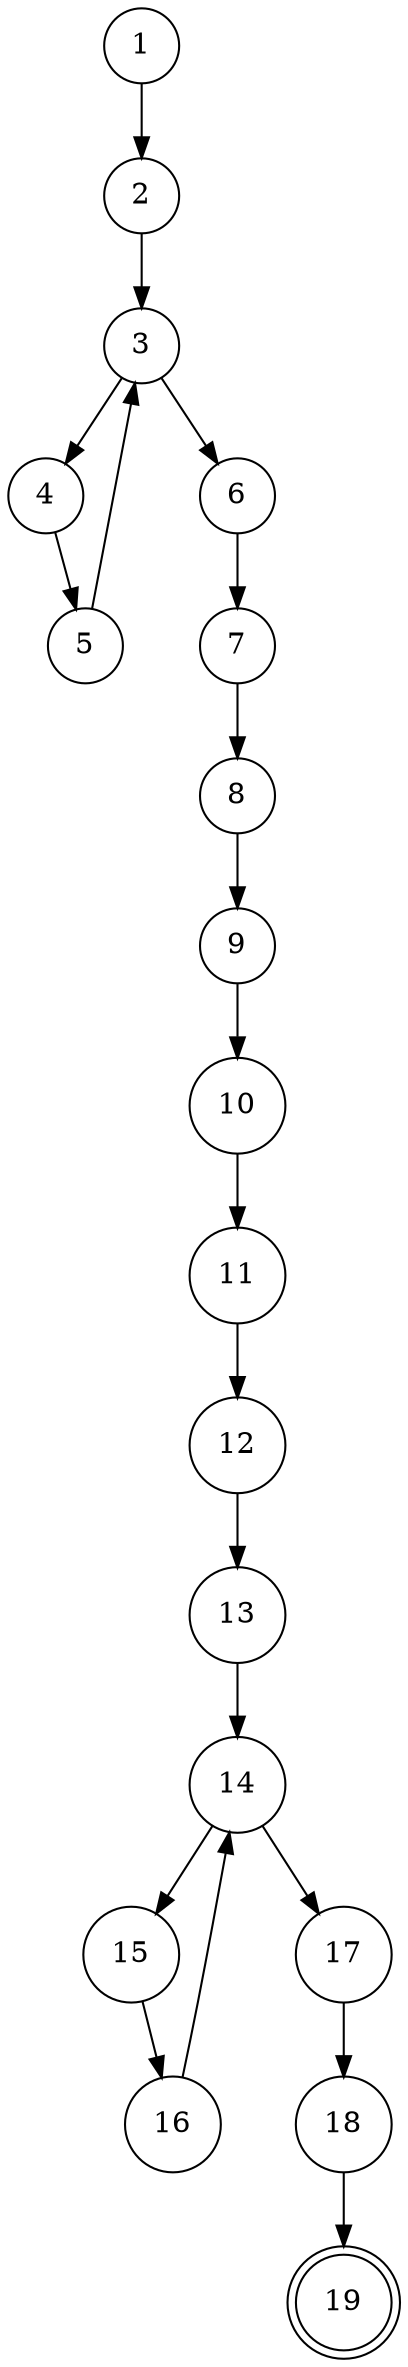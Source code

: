 digraph cfg{
node [shape = doublecircle] 19;
node [shape = circle];
/* definition of a at 1 */
/* definition of b at 1 */
/* definition of c at 1 */
/* definition of i at 2 */
/* definition of i at 2 */
/* definition of a at 4 */
/* definition of b at 4 */
/* definition of d_a at 9 */
/* definition of a at 9 */
/* definition of d_b at 10 */
/* definition of b at 10 */
/* definition of c at 12 */
/* definition of i at 13 */
/* definition of i at 13 */
/* definition of argc at 1 */
/* definition of argv at 1 */
/* definition of N at 1 */
/* definition of size at 1 */
/* cusage of N at 1 */
/* cusage of size at 1 */
/* cusage of size at 1 */
/* cusage of size at 1 */
/* cusage of i at 5 */
/* cusage of i at 4 */
/* cusage of i at 4 */
/* cusage of i at 4 */
/* cusage of d_a at 6 */
/* cusage of size at 6 */
/* cusage of d_b at 7 */
/* cusage of size at 7 */
/* cusage of d_c at 8 */
/* cusage of size at 8 */
/* cusage of i at 16 */
/* cusage of c at 15 */
/* cusage of i at 15 */
/* cusage of d_a at 17 */
/* cusage of d_b at 18 */
/* cusage of d_c at 19 */
/* pusage of i at 3 */
/* pusage of i at 3 */
/* pusage of N at 3 */
/* pusage of N at 3 */
/* pusage of i at 14 */
/* pusage of i at 14 */
/* pusage of N at 14 */
/* pusage of N at 14 */
/* syncNode at 6 */
/* syncNode at 7 */
/* syncNode at 8 */
/* syncNode at 9 */
/* syncNode at 10 */
/* syncNode at 11 */
/* syncNode at 12 */
/* syncNode at 17 */
/* syncNode at 18 */
/* syncNode at 19 */
/* susage of d_a at 11 */
/* susage of d_b at 11 */
/* susage of d_c at 11 */
/* m_send.1 of d_a at 11 */
/* m_send.1 of d_b at 11 */
/* m_send.1 of d_c at 11 */
/* m_recv.1 of d_a at 12 */
/* m_recv.1 of d_b at 12 */
/* m_recv.1 of d_c at 12 */
1 -> 2;
2 -> 3;
3 -> 4;
4 -> 5;
5 -> 3;
3 -> 6;
6 -> 7;
7 -> 8;
8 -> 9;
9 -> 10;
10 -> 11;
11 -> 12;
12 -> 13;
13 -> 14;
14 -> 15;
15 -> 16;
16 -> 14;
14 -> 17;
17 -> 18;
18 -> 19;
}